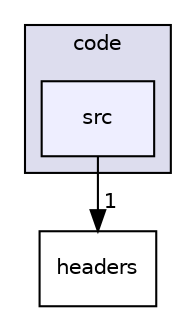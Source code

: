 digraph "application/code/src" {
  compound=true
  node [ fontsize="10", fontname="Helvetica"];
  edge [ labelfontsize="10", labelfontname="Helvetica"];
  subgraph clusterdir_859b5e0fffb6c8315de820ac6e17906b {
    graph [ bgcolor="#ddddee", pencolor="black", label="code" fontname="Helvetica", fontsize="10", URL="dir_859b5e0fffb6c8315de820ac6e17906b.html"]
  dir_a95f0236e5012579860ce09154e547f4 [shape=box, label="src", style="filled", fillcolor="#eeeeff", pencolor="black", URL="dir_a95f0236e5012579860ce09154e547f4.html"];
  }
  dir_d228765c6de2e1e442392110d8623b72 [shape=box label="headers" URL="dir_d228765c6de2e1e442392110d8623b72.html"];
  dir_a95f0236e5012579860ce09154e547f4->dir_d228765c6de2e1e442392110d8623b72 [headlabel="1", labeldistance=1.5 headhref="dir_000012_000011.html"];
}
